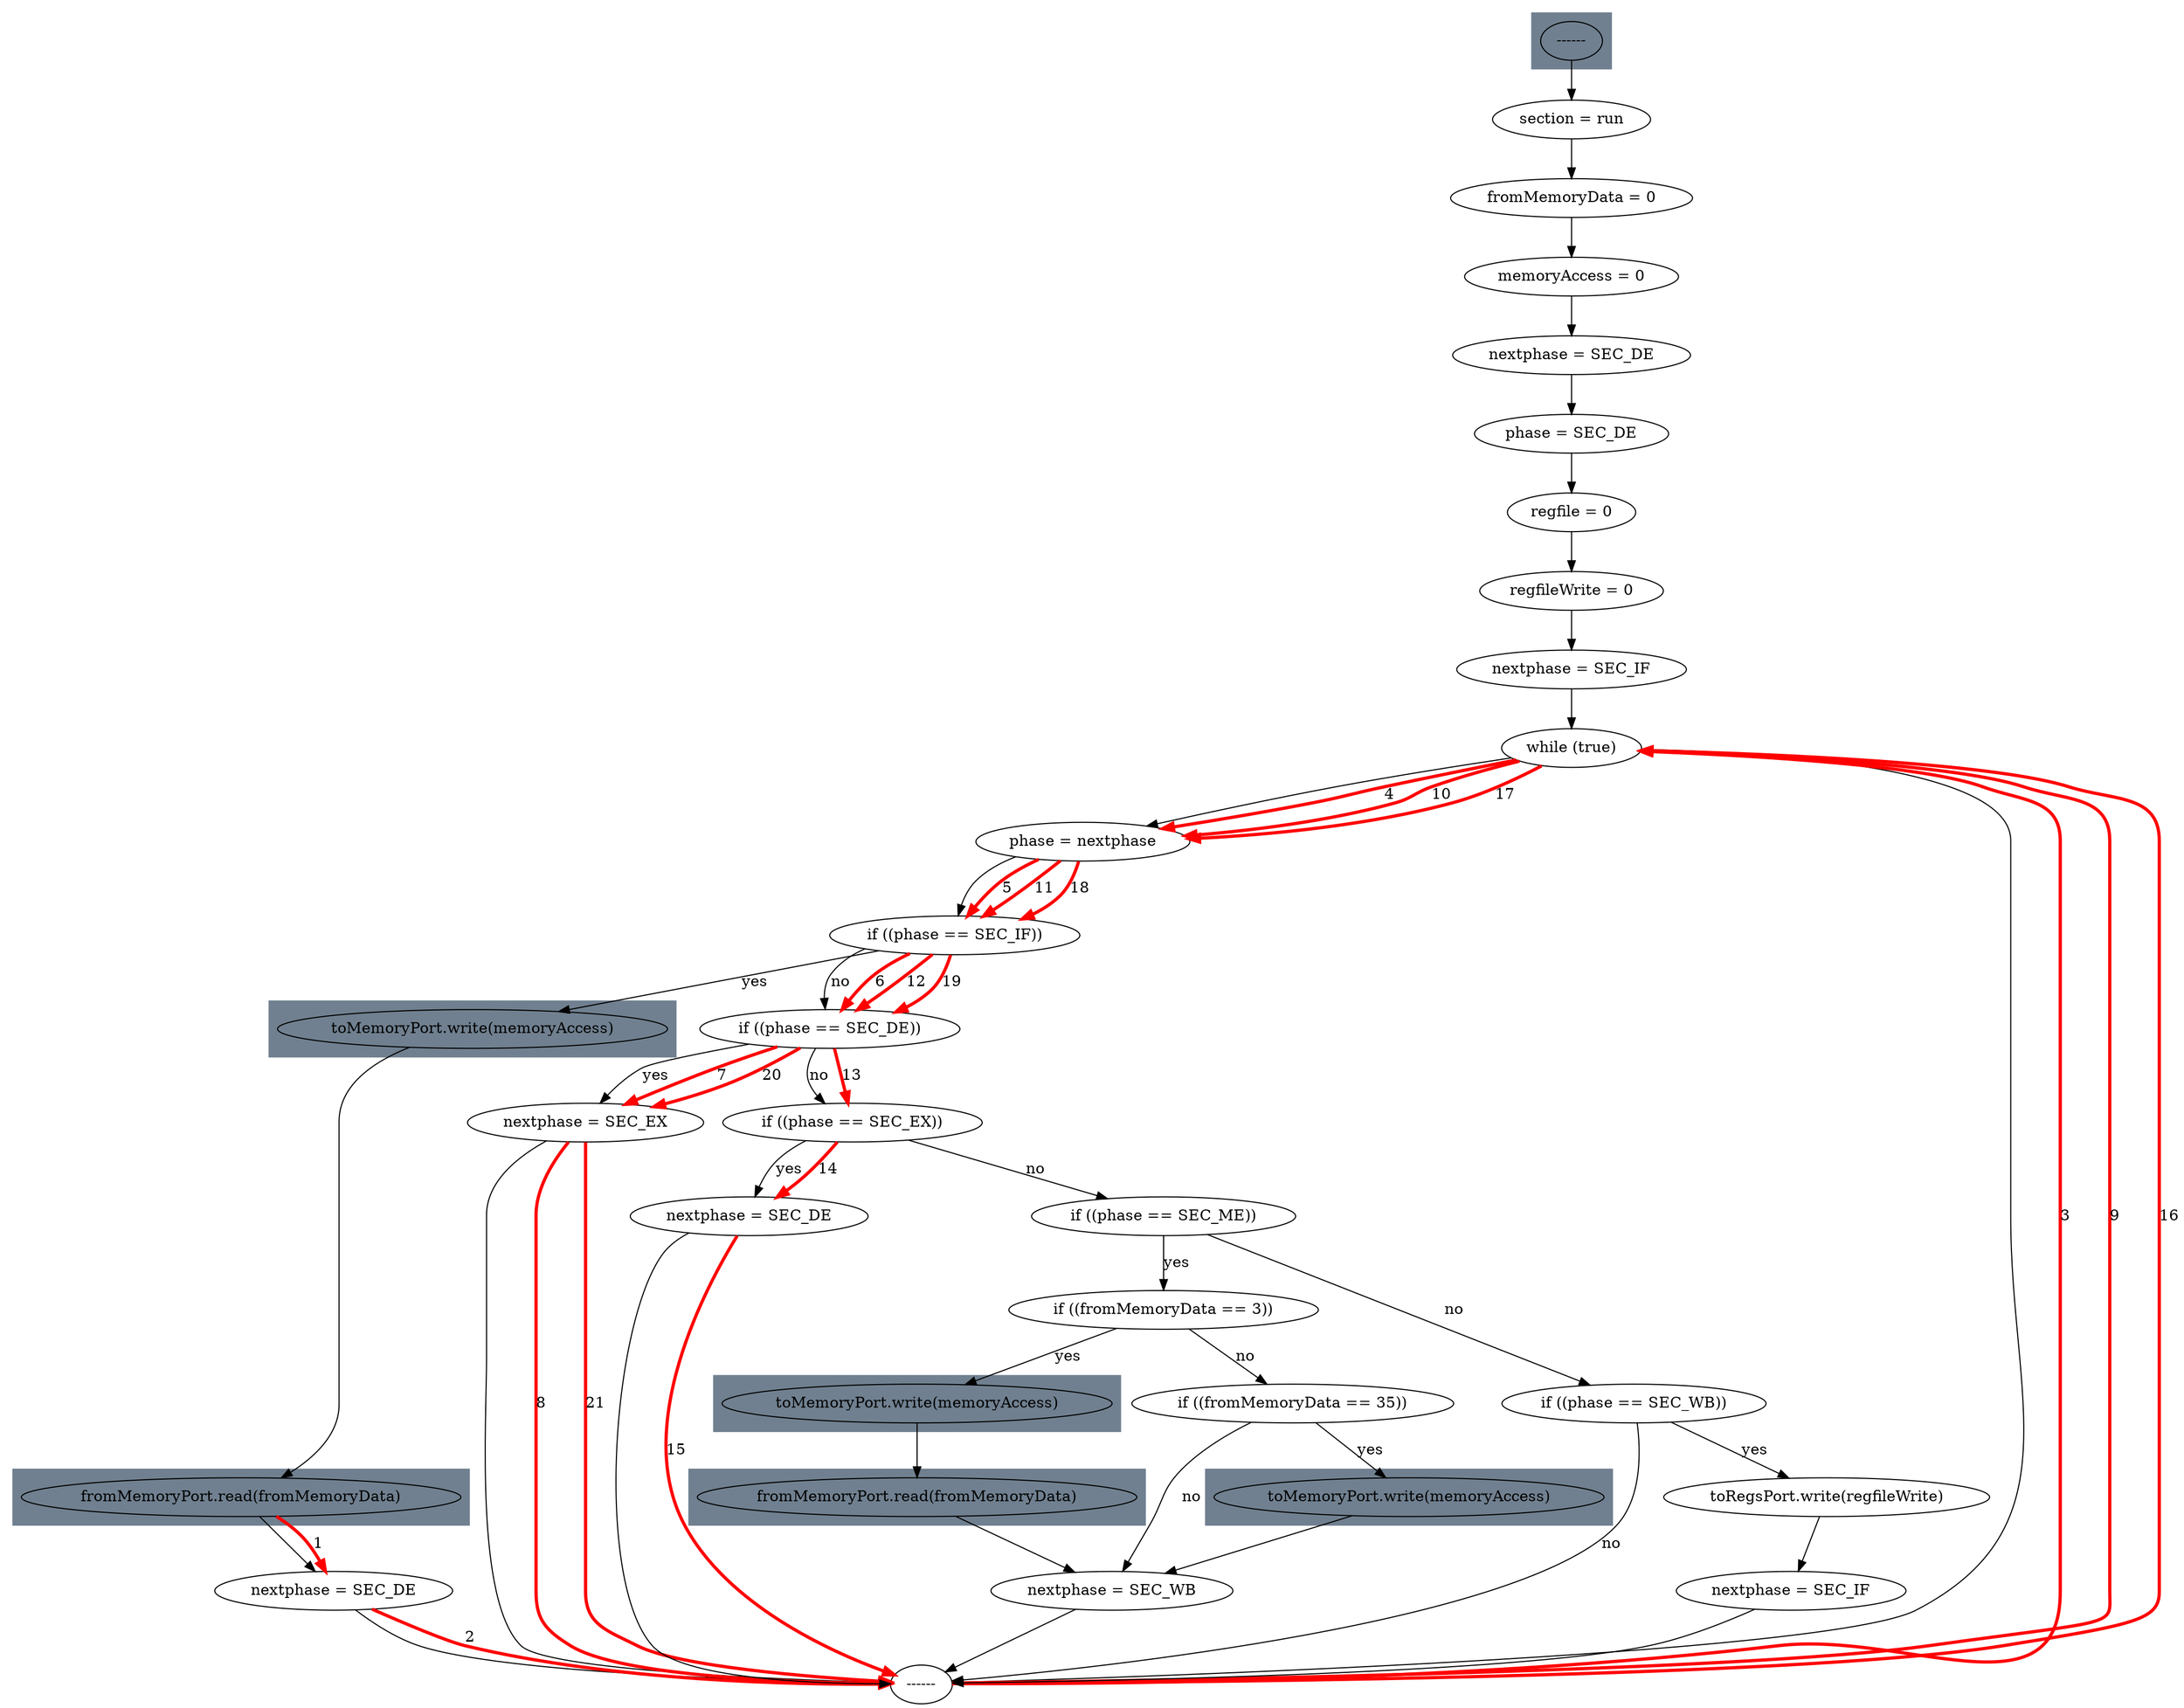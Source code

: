 digraph Spurious {  graph [rankdir=TD];
state_0[ label = "------"];
state_1[ label = "section = run"];
state_2[ label = "fromMemoryData = 0"];
state_3[ label = "memoryAccess = 0"];
state_4[ label = "nextphase = SEC_DE"];
state_5[ label = "phase = SEC_DE"];
state_6[ label = "regfile = 0"];
state_7[ label = "regfileWrite = 0"];
state_8[ label = "nextphase = SEC_IF"];
state_9[ label = "while (true)"];
state_10[ label = "phase = nextphase"];
state_11[ label = "if ((phase == SEC_IF))"];
state_12[ label = "toMemoryPort.write(memoryAccess)"];
state_13[ label = "fromMemoryPort.read(fromMemoryData)"];
state_14[ label = "nextphase = SEC_DE"];
state_15[ label = "------"];
state_16[ label = "if ((phase == SEC_DE))"];
state_17[ label = "nextphase = SEC_EX"];
state_18[ label = "if ((phase == SEC_EX))"];
state_19[ label = "nextphase = SEC_DE"];
state_20[ label = "if ((phase == SEC_ME))"];
state_21[ label = "if ((fromMemoryData == 3))"];
state_22[ label = "toMemoryPort.write(memoryAccess)"];
state_23[ label = "fromMemoryPort.read(fromMemoryData)"];
state_24[ label = "nextphase = SEC_WB"];
state_25[ label = "if ((fromMemoryData == 35))"];
state_26[ label = "toMemoryPort.write(memoryAccess)"];
state_27[ label = "if ((phase == SEC_WB))"];
state_28[ label = "toRegsPort.write(regfileWrite)"];
state_29[ label = "nextphase = SEC_IF"];

state_0 -> state_1;
state_1 -> state_2;
state_2 -> state_3;
state_3 -> state_4;
state_4 -> state_5;
state_5 -> state_6;
state_6 -> state_7;
state_7 -> state_8;
state_8 -> state_9;
state_9 -> state_10;
state_10 -> state_11;
state_11 -> state_12[label = "yes"];
state_11 -> state_16[label = "no"];
state_12 -> state_13;
state_13 -> state_14;
state_14 -> state_15;
state_15 -> state_9;
state_16 -> state_17[label = "yes"];
state_16 -> state_18[label = "no"];
state_17 -> state_15;
state_18 -> state_19[label = "yes"];
state_18 -> state_20[label = "no"];
state_19 -> state_15;
state_20 -> state_21[label = "yes"];
state_20 -> state_27[label = "no"];
state_21 -> state_22[label = "yes"];
state_21 -> state_25[label = "no"];
state_22 -> state_23;
state_23 -> state_24;
state_24 -> state_15;
state_25 -> state_26[label = "yes"];
state_25 -> state_24[label = "no"];
state_26 -> state_24;
state_27 -> state_28[label = "yes"];
state_27 -> state_15[label = "no"];
state_28 -> state_29;
state_29 -> state_15;

subgraph cluster_0 {
	style=filled; color=slategray;
	state_0;
}
subgraph cluster_1 {
	style=filled; color=slategray;
	state_12;
}
subgraph cluster_2 {
	style=filled; color=slategray;
	state_13;
}
subgraph cluster_3 {
	style=filled; color=slategray;
	state_22;
}
subgraph cluster_4 {
	style=filled; color=slategray;
	state_23;
}
subgraph cluster_5 {
style=filled; color=slategray;
state_26;
}
state_13 -> state_14[label = "1", color=red, penwidth=3.0];
state_14 -> state_15[label = "2", color=red, penwidth=3.0];
state_15 -> state_9[label = "3", color=red, penwidth=3.0];
state_9 -> state_10[label = "4", color=red, penwidth=3.0];
state_10 -> state_11[label = "5", color=red, penwidth=3.0];
state_11 -> state_16[label = "6", color=red, penwidth=3.0];
state_16 -> state_17[label = "7", color=red, penwidth=3.0];
state_17 -> state_15[label = "8", color=red, penwidth=3.0];
state_15 -> state_9[label = "9", color=red, penwidth=3.0];
state_9 -> state_10[label = "10", color=red, penwidth=3.0];
state_10 -> state_11[label = "11", color=red, penwidth=3.0];
state_11 -> state_16[label = "12", color=red, penwidth=3.0];
state_16 -> state_18[label = "13", color=red, penwidth=3.0];
state_18 -> state_19[label = "14", color=red, penwidth=3.0];
state_19 -> state_15[label = "15", color=red, penwidth=3.0];
state_15 -> state_9[label = "16", color=red, penwidth=3.0];
state_9 -> state_10[label = "17", color=red, penwidth=3.0];
state_10 -> state_11[label = "18", color=red, penwidth=3.0];
state_11 -> state_16[label = "19", color=red, penwidth=3.0];
state_16 -> state_17[label = "20", color=red, penwidth=3.0];
state_17 -> state_15[label = "21", color=red, penwidth=3.0];
}
